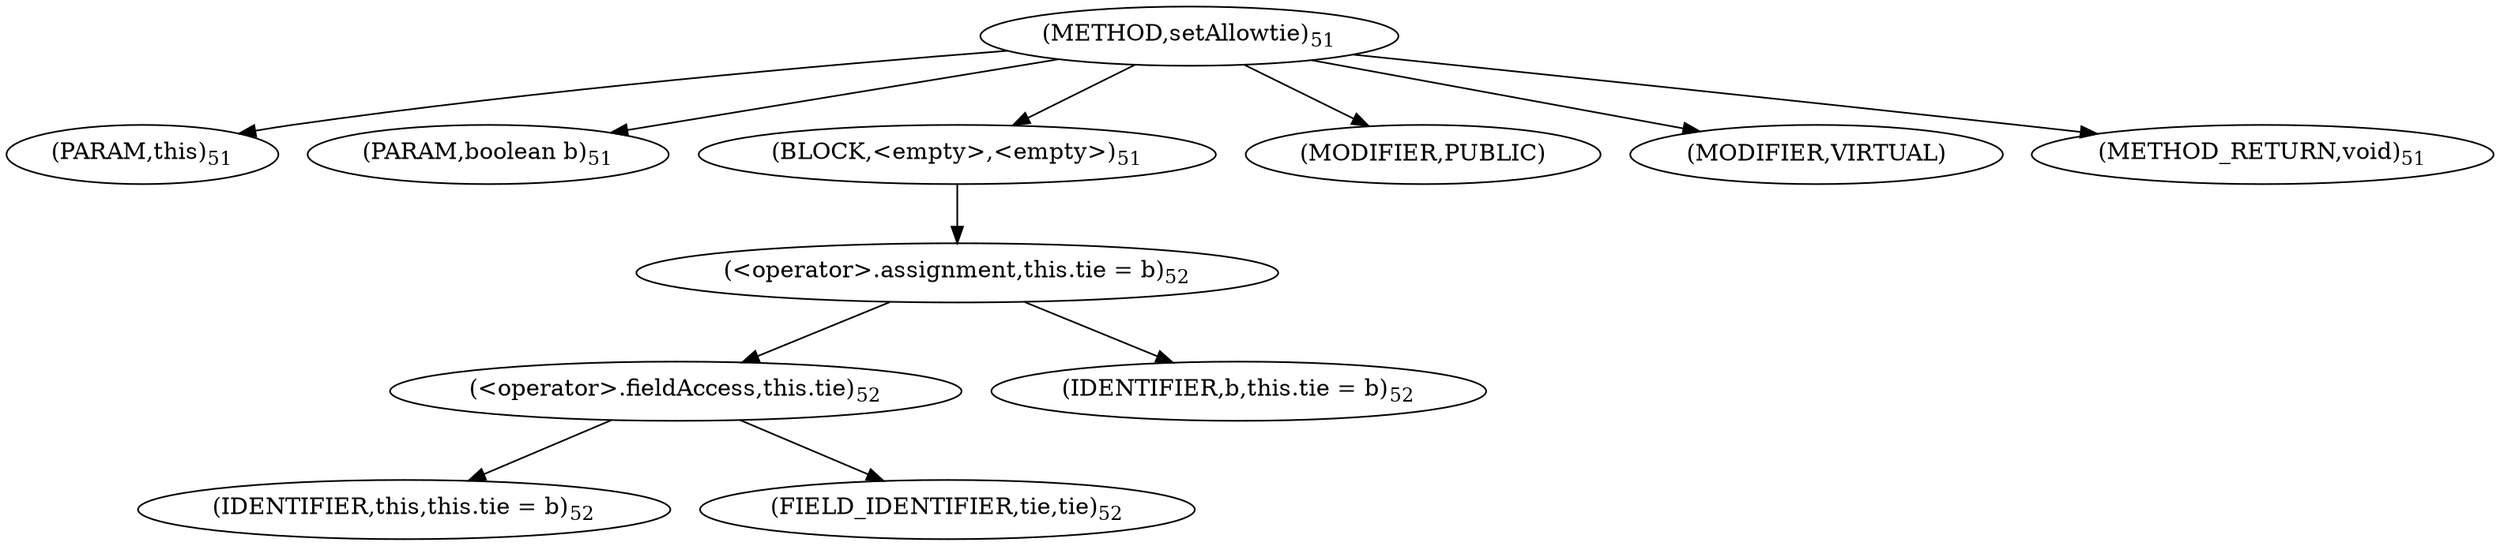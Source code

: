 digraph "setAllowtie" {  
"38" [label = <(METHOD,setAllowtie)<SUB>51</SUB>> ]
"39" [label = <(PARAM,this)<SUB>51</SUB>> ]
"40" [label = <(PARAM,boolean b)<SUB>51</SUB>> ]
"41" [label = <(BLOCK,&lt;empty&gt;,&lt;empty&gt;)<SUB>51</SUB>> ]
"42" [label = <(&lt;operator&gt;.assignment,this.tie = b)<SUB>52</SUB>> ]
"43" [label = <(&lt;operator&gt;.fieldAccess,this.tie)<SUB>52</SUB>> ]
"44" [label = <(IDENTIFIER,this,this.tie = b)<SUB>52</SUB>> ]
"45" [label = <(FIELD_IDENTIFIER,tie,tie)<SUB>52</SUB>> ]
"46" [label = <(IDENTIFIER,b,this.tie = b)<SUB>52</SUB>> ]
"47" [label = <(MODIFIER,PUBLIC)> ]
"48" [label = <(MODIFIER,VIRTUAL)> ]
"49" [label = <(METHOD_RETURN,void)<SUB>51</SUB>> ]
  "38" -> "39" 
  "38" -> "40" 
  "38" -> "41" 
  "38" -> "47" 
  "38" -> "48" 
  "38" -> "49" 
  "41" -> "42" 
  "42" -> "43" 
  "42" -> "46" 
  "43" -> "44" 
  "43" -> "45" 
}
